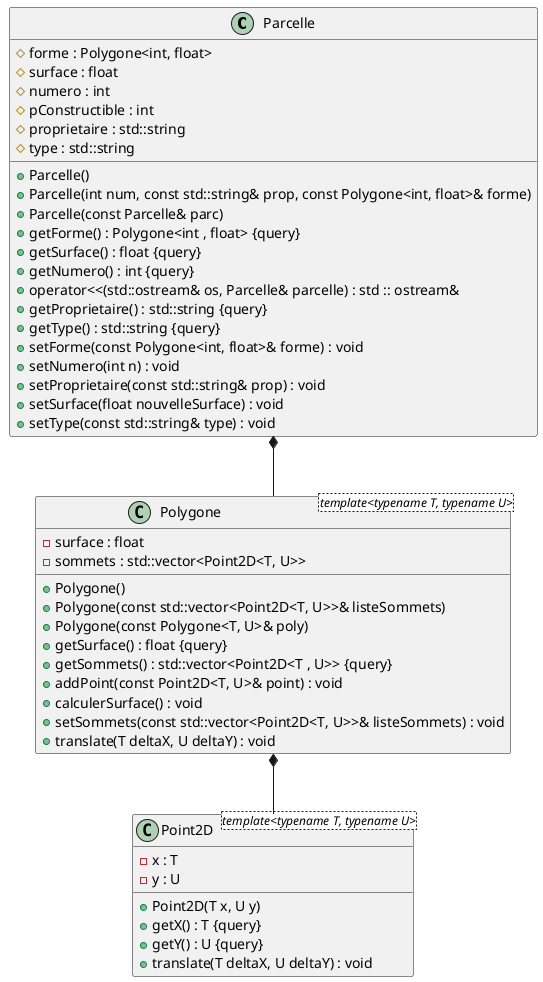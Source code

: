 @startuml





/' Objects '/

class Parcelle {
	+Parcelle()
	+Parcelle(int num, const std::string& prop, const Polygone<int, float>& forme)
	+Parcelle(const Parcelle& parc)
	+getForme() : Polygone<int , float> {query}
	#forme : Polygone<int, float>
	+getSurface() : float {query}
	#surface : float
	+getNumero() : int {query}
	#numero : int
	#pConstructible : int
	+operator<<(std::ostream& os, Parcelle& parcelle) : std :: ostream&
	+getProprietaire() : std::string {query}
	+getType() : std::string {query}
	#proprietaire : std::string
	#type : std::string
	+setForme(const Polygone<int, float>& forme) : void
	+setNumero(int n) : void
	+setProprietaire(const std::string& prop) : void
	+setSurface(float nouvelleSurface) : void
	+setType(const std::string& type) : void
}


class Point2D <template<typename T, typename U>> {
	+Point2D(T x, U y)
	+getX() : T {query}
	-x : T
	+getY() : U {query}
	-y : U
	+translate(T deltaX, U deltaY) : void
}


class Polygone <template<typename T, typename U>> {
	+Polygone()
	+Polygone(const std::vector<Point2D<T, U>>& listeSommets)
	+Polygone(const Polygone<T, U>& poly)
	+getSurface() : float {query}
	-surface : float
	+getSommets() : std::vector<Point2D<T , U>> {query}
	-sommets : std::vector<Point2D<T, U>>
	+addPoint(const Point2D<T, U>& point) : void
	+calculerSurface() : void
	+setSommets(const std::vector<Point2D<T, U>>& listeSommets) : void
	+translate(T deltaX, U deltaY) : void
}





/' Inheritance relationships '/




/' Aggregation relationships '/

.Parcelle *-- .Polygone


.Polygone *-- .Point2D






/' Nested objects '/



@enduml
